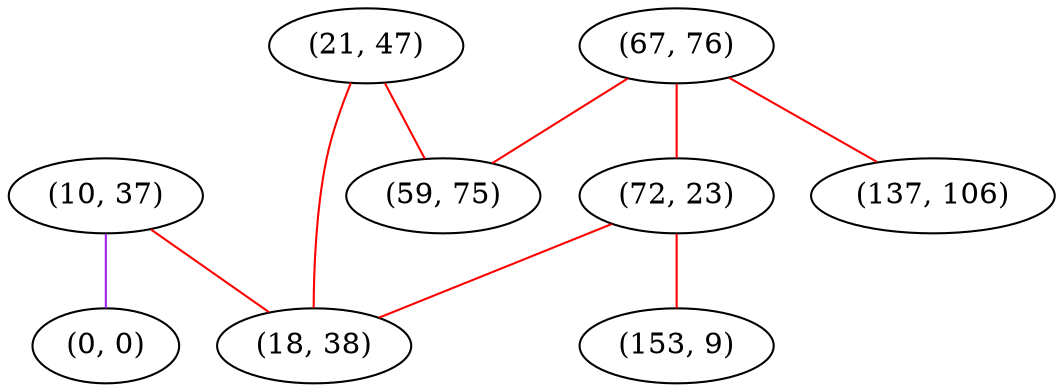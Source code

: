 graph "" {
"(10, 37)";
"(21, 47)";
"(67, 76)";
"(72, 23)";
"(0, 0)";
"(137, 106)";
"(18, 38)";
"(59, 75)";
"(153, 9)";
"(10, 37)" -- "(18, 38)"  [color=red, key=0, weight=1];
"(10, 37)" -- "(0, 0)"  [color=purple, key=0, weight=4];
"(21, 47)" -- "(18, 38)"  [color=red, key=0, weight=1];
"(21, 47)" -- "(59, 75)"  [color=red, key=0, weight=1];
"(67, 76)" -- "(137, 106)"  [color=red, key=0, weight=1];
"(67, 76)" -- "(59, 75)"  [color=red, key=0, weight=1];
"(67, 76)" -- "(72, 23)"  [color=red, key=0, weight=1];
"(72, 23)" -- "(18, 38)"  [color=red, key=0, weight=1];
"(72, 23)" -- "(153, 9)"  [color=red, key=0, weight=1];
}
